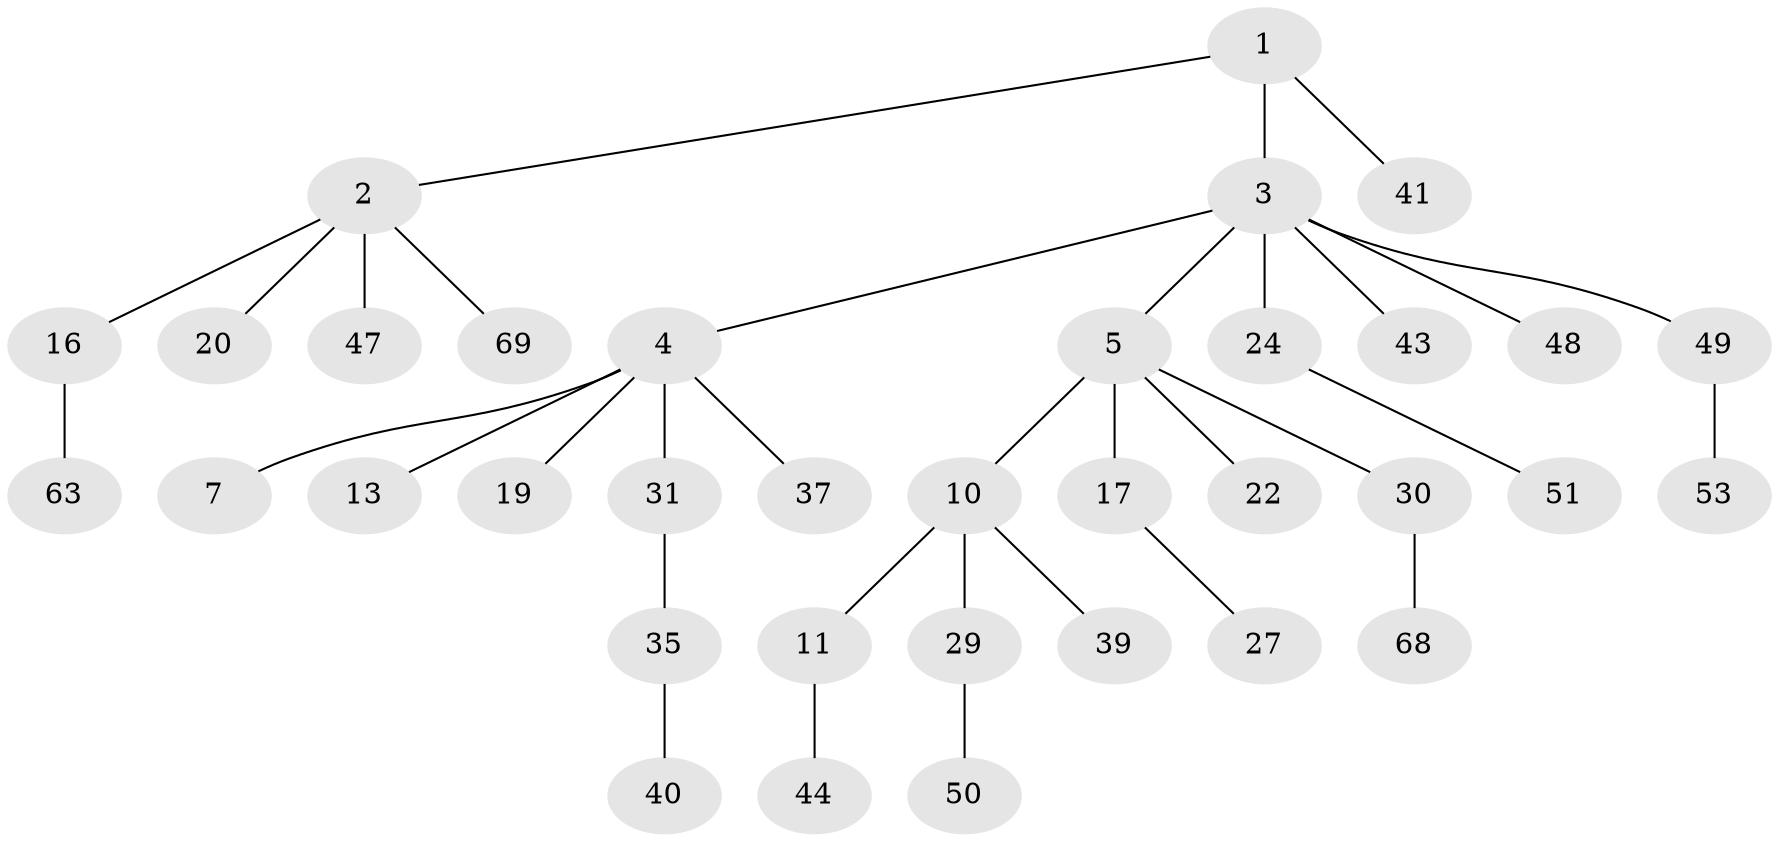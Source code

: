// original degree distribution, {3: 0.08571428571428572, 5: 0.04285714285714286, 7: 0.014285714285714285, 6: 0.02857142857142857, 2: 0.2714285714285714, 4: 0.04285714285714286, 1: 0.5142857142857142}
// Generated by graph-tools (version 1.1) at 2025/15/03/09/25 04:15:34]
// undirected, 35 vertices, 34 edges
graph export_dot {
graph [start="1"]
  node [color=gray90,style=filled];
  1;
  2;
  3 [super="+15+66+25+28"];
  4 [super="+6+56"];
  5 [super="+8"];
  7 [super="+18"];
  10 [super="+67+26+38"];
  11 [super="+14+12"];
  13;
  16 [super="+36"];
  17 [super="+61+58"];
  19 [super="+57"];
  20 [super="+34"];
  22 [super="+59"];
  24;
  27 [super="+32"];
  29 [super="+46+42"];
  30;
  31 [super="+45"];
  35;
  37;
  39 [super="+54"];
  40;
  41;
  43;
  44;
  47 [super="+52"];
  48 [super="+70"];
  49 [super="+55"];
  50;
  51;
  53;
  63;
  68;
  69;
  1 -- 2;
  1 -- 3;
  1 -- 41;
  2 -- 16;
  2 -- 20;
  2 -- 47;
  2 -- 69;
  3 -- 4;
  3 -- 5;
  3 -- 24;
  3 -- 49;
  3 -- 48;
  3 -- 43;
  4 -- 7;
  4 -- 13;
  4 -- 31;
  4 -- 19;
  4 -- 37;
  5 -- 30;
  5 -- 17;
  5 -- 10;
  5 -- 22;
  10 -- 11;
  10 -- 29;
  10 -- 39;
  11 -- 44;
  16 -- 63;
  17 -- 27;
  24 -- 51;
  29 -- 50;
  30 -- 68;
  31 -- 35;
  35 -- 40;
  49 -- 53;
}
